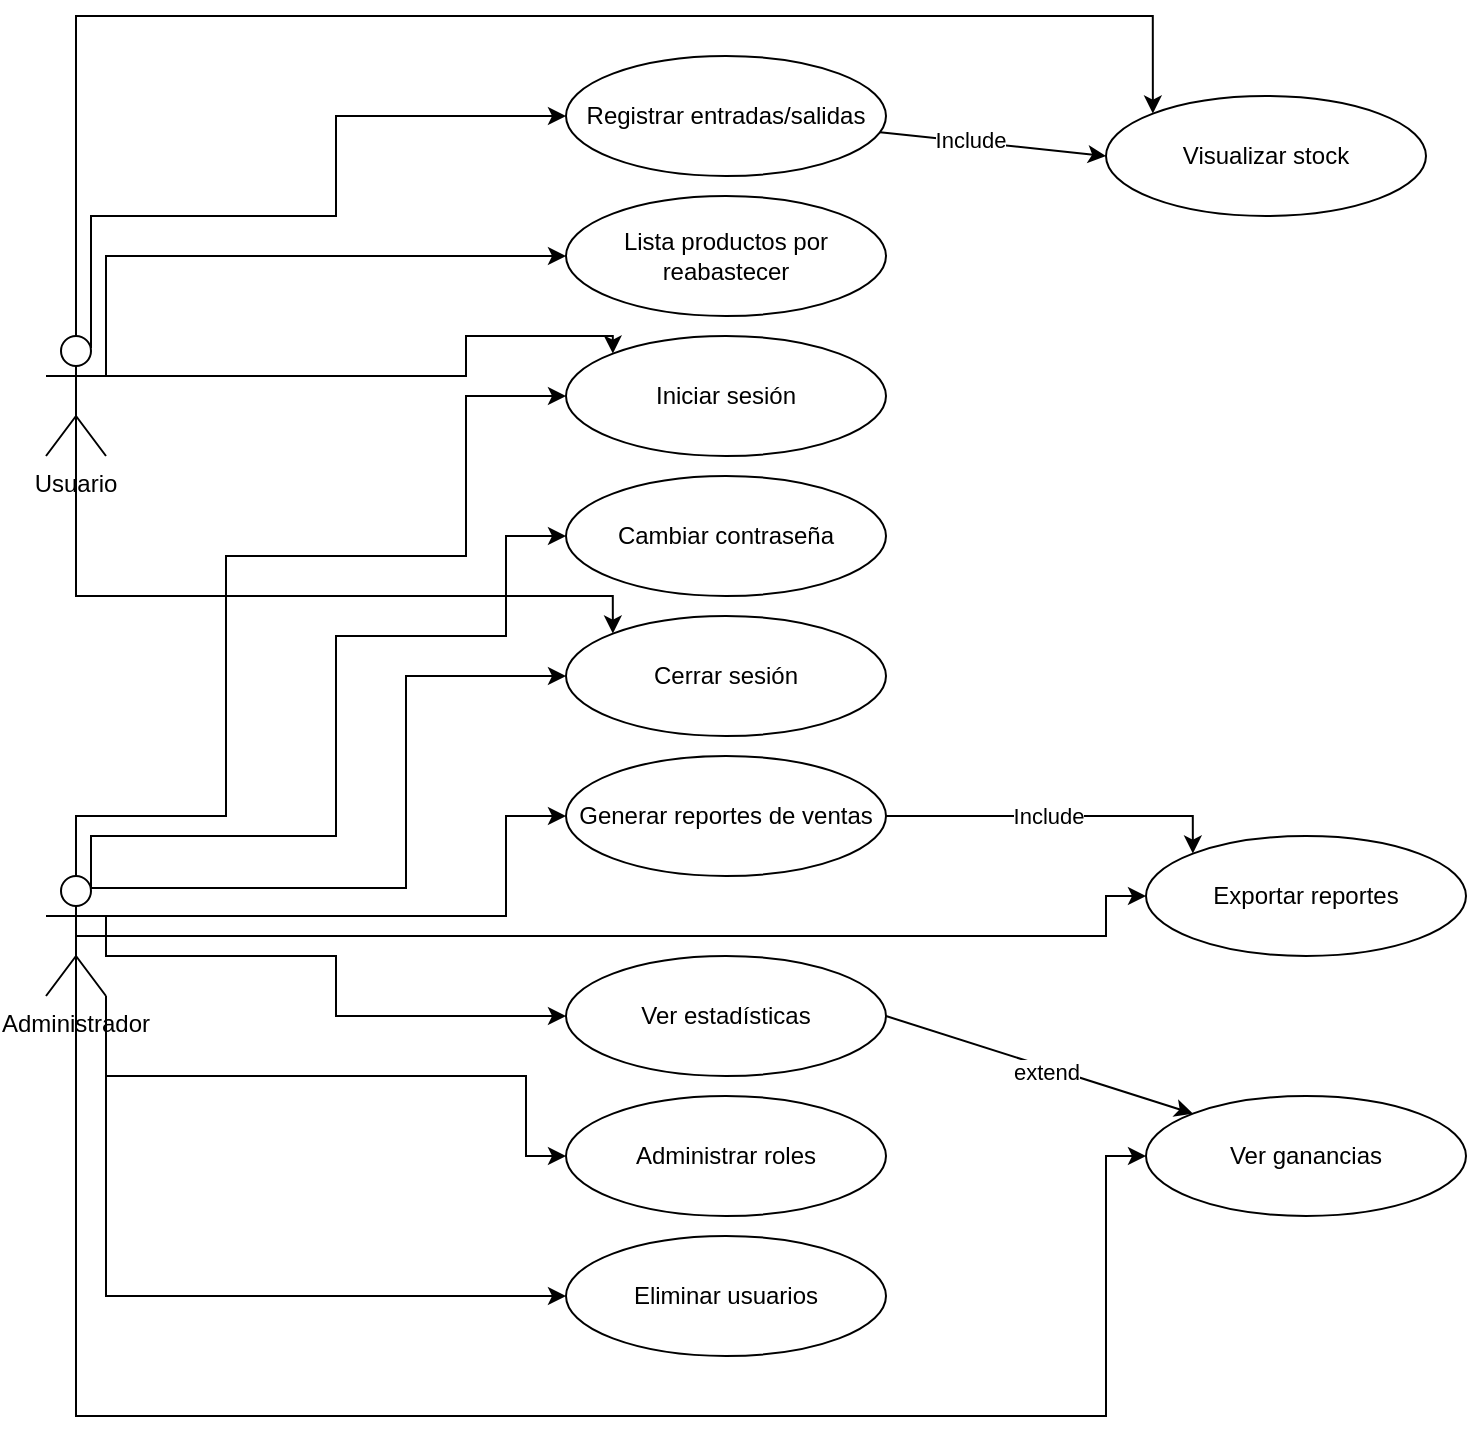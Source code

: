 <mxfile version="28.1.2">
  <diagram name="Casos de Uso Nuvéa" id="0">
    <mxGraphModel dx="2437" dy="756" grid="1" gridSize="10" guides="1" tooltips="1" connect="1" arrows="1" fold="1" page="1" pageScale="1" pageWidth="850" pageHeight="1100" math="0" shadow="0">
      <root>
        <mxCell id="0" />
        <mxCell id="1" parent="0" />
        <mxCell id="P3sr5VePLh7i6kyqri-I-53" style="edgeStyle=orthogonalEdgeStyle;rounded=0;orthogonalLoop=1;jettySize=auto;html=1;exitX=0.75;exitY=0.1;exitDx=0;exitDy=0;exitPerimeter=0;entryX=0;entryY=0.5;entryDx=0;entryDy=0;" parent="1" source="2" target="10" edge="1">
          <mxGeometry relative="1" as="geometry">
            <Array as="points">
              <mxPoint x="-457" y="220" />
              <mxPoint x="-335" y="220" />
              <mxPoint x="-335" y="170" />
            </Array>
          </mxGeometry>
        </mxCell>
        <mxCell id="P3sr5VePLh7i6kyqri-I-54" style="edgeStyle=orthogonalEdgeStyle;rounded=0;orthogonalLoop=1;jettySize=auto;html=1;exitX=0.5;exitY=0;exitDx=0;exitDy=0;exitPerimeter=0;entryX=0;entryY=0;entryDx=0;entryDy=0;" parent="1" source="2" target="14" edge="1">
          <mxGeometry relative="1" as="geometry">
            <mxPoint x="40" y="200.0" as="targetPoint" />
            <Array as="points">
              <mxPoint x="-465" y="120" />
              <mxPoint x="73" y="120" />
            </Array>
          </mxGeometry>
        </mxCell>
        <mxCell id="P3sr5VePLh7i6kyqri-I-55" style="edgeStyle=orthogonalEdgeStyle;rounded=0;orthogonalLoop=1;jettySize=auto;html=1;exitX=1;exitY=0.333;exitDx=0;exitDy=0;exitPerimeter=0;entryX=0;entryY=0.5;entryDx=0;entryDy=0;" parent="1" source="2" target="12" edge="1">
          <mxGeometry relative="1" as="geometry">
            <Array as="points">
              <mxPoint x="-450" y="240" />
            </Array>
          </mxGeometry>
        </mxCell>
        <mxCell id="P3sr5VePLh7i6kyqri-I-56" style="edgeStyle=orthogonalEdgeStyle;rounded=0;orthogonalLoop=1;jettySize=auto;html=1;exitX=1;exitY=0.333;exitDx=0;exitDy=0;exitPerimeter=0;entryX=0;entryY=0;entryDx=0;entryDy=0;" parent="1" source="2" target="16" edge="1">
          <mxGeometry relative="1" as="geometry">
            <Array as="points">
              <mxPoint x="-270" y="300" />
              <mxPoint x="-270" y="280" />
              <mxPoint x="-197" y="280" />
            </Array>
          </mxGeometry>
        </mxCell>
        <mxCell id="P3sr5VePLh7i6kyqri-I-57" style="edgeStyle=orthogonalEdgeStyle;rounded=0;orthogonalLoop=1;jettySize=auto;html=1;exitX=0.5;exitY=0.5;exitDx=0;exitDy=0;exitPerimeter=0;entryX=0;entryY=0;entryDx=0;entryDy=0;" parent="1" source="2" target="20" edge="1">
          <mxGeometry relative="1" as="geometry">
            <Array as="points">
              <mxPoint x="-465" y="410" />
              <mxPoint x="-197" y="410" />
            </Array>
          </mxGeometry>
        </mxCell>
        <mxCell id="2" value="Usuario" style="shape=umlActor;verticalLabelPosition=bottom;verticalAlign=top;" parent="1" vertex="1">
          <mxGeometry x="-480" y="280" width="30" height="60" as="geometry" />
        </mxCell>
        <mxCell id="P3sr5VePLh7i6kyqri-I-36" style="rounded=0;orthogonalLoop=1;jettySize=auto;html=1;exitX=0.5;exitY=0;exitDx=0;exitDy=0;exitPerimeter=0;entryX=0;entryY=0.5;entryDx=0;entryDy=0;edgeStyle=orthogonalEdgeStyle;" parent="1" source="3" target="16" edge="1">
          <mxGeometry relative="1" as="geometry">
            <Array as="points">
              <mxPoint x="-465" y="520" />
              <mxPoint x="-390" y="520" />
              <mxPoint x="-390" y="390" />
              <mxPoint x="-270" y="390" />
              <mxPoint x="-270" y="310" />
            </Array>
          </mxGeometry>
        </mxCell>
        <mxCell id="P3sr5VePLh7i6kyqri-I-37" style="edgeStyle=orthogonalEdgeStyle;rounded=0;orthogonalLoop=1;jettySize=auto;html=1;exitX=0.75;exitY=0.1;exitDx=0;exitDy=0;exitPerimeter=0;entryX=0;entryY=0.5;entryDx=0;entryDy=0;" parent="1" source="3" target="18" edge="1">
          <mxGeometry relative="1" as="geometry">
            <mxPoint x="-240" y="380" as="targetPoint" />
            <Array as="points">
              <mxPoint x="-457" y="530" />
              <mxPoint x="-335" y="530" />
              <mxPoint x="-335" y="430" />
              <mxPoint x="-250" y="430" />
              <mxPoint x="-250" y="380" />
            </Array>
          </mxGeometry>
        </mxCell>
        <mxCell id="P3sr5VePLh7i6kyqri-I-38" style="edgeStyle=orthogonalEdgeStyle;rounded=0;orthogonalLoop=1;jettySize=auto;html=1;exitX=0.75;exitY=0.1;exitDx=0;exitDy=0;exitPerimeter=0;entryX=0;entryY=0.5;entryDx=0;entryDy=0;" parent="1" source="3" target="20" edge="1">
          <mxGeometry relative="1" as="geometry">
            <Array as="points">
              <mxPoint x="-300" y="556" />
              <mxPoint x="-300" y="450" />
            </Array>
          </mxGeometry>
        </mxCell>
        <mxCell id="P3sr5VePLh7i6kyqri-I-39" style="edgeStyle=orthogonalEdgeStyle;rounded=0;orthogonalLoop=1;jettySize=auto;html=1;exitX=1;exitY=0.333;exitDx=0;exitDy=0;exitPerimeter=0;entryX=0;entryY=0.5;entryDx=0;entryDy=0;" parent="1" source="3" target="28" edge="1">
          <mxGeometry relative="1" as="geometry">
            <Array as="points">
              <mxPoint x="-250" y="570" />
              <mxPoint x="-250" y="520" />
            </Array>
          </mxGeometry>
        </mxCell>
        <mxCell id="P3sr5VePLh7i6kyqri-I-40" style="edgeStyle=orthogonalEdgeStyle;rounded=0;orthogonalLoop=1;jettySize=auto;html=1;exitX=1;exitY=0.333;exitDx=0;exitDy=0;exitPerimeter=0;entryX=0;entryY=0.5;entryDx=0;entryDy=0;" parent="1" source="3" target="32" edge="1">
          <mxGeometry relative="1" as="geometry">
            <Array as="points">
              <mxPoint x="-450" y="590" />
              <mxPoint x="-335" y="590" />
              <mxPoint x="-335" y="620" />
            </Array>
          </mxGeometry>
        </mxCell>
        <mxCell id="P3sr5VePLh7i6kyqri-I-41" style="edgeStyle=orthogonalEdgeStyle;rounded=0;orthogonalLoop=1;jettySize=auto;html=1;exitX=1;exitY=1;exitDx=0;exitDy=0;exitPerimeter=0;entryX=0;entryY=0.5;entryDx=0;entryDy=0;" parent="1" source="3" target="26" edge="1">
          <mxGeometry relative="1" as="geometry">
            <Array as="points">
              <mxPoint x="-450" y="650" />
              <mxPoint x="-240" y="650" />
              <mxPoint x="-240" y="690" />
            </Array>
          </mxGeometry>
        </mxCell>
        <mxCell id="P3sr5VePLh7i6kyqri-I-42" style="edgeStyle=orthogonalEdgeStyle;rounded=0;orthogonalLoop=1;jettySize=auto;html=1;exitX=1;exitY=1;exitDx=0;exitDy=0;exitPerimeter=0;entryX=0;entryY=0.5;entryDx=0;entryDy=0;" parent="1" source="3" target="24" edge="1">
          <mxGeometry relative="1" as="geometry" />
        </mxCell>
        <mxCell id="P3sr5VePLh7i6kyqri-I-43" style="edgeStyle=orthogonalEdgeStyle;rounded=0;orthogonalLoop=1;jettySize=auto;html=1;exitX=0.5;exitY=0.5;exitDx=0;exitDy=0;exitPerimeter=0;entryX=0;entryY=0.5;entryDx=0;entryDy=0;" parent="1" source="3" target="34" edge="1">
          <mxGeometry relative="1" as="geometry">
            <Array as="points">
              <mxPoint x="-465" y="820" />
              <mxPoint x="50" y="820" />
              <mxPoint x="50" y="690" />
            </Array>
          </mxGeometry>
        </mxCell>
        <mxCell id="P3sr5VePLh7i6kyqri-I-44" style="edgeStyle=orthogonalEdgeStyle;rounded=0;orthogonalLoop=1;jettySize=auto;html=1;exitX=0.5;exitY=0.5;exitDx=0;exitDy=0;exitPerimeter=0;entryX=0;entryY=0.5;entryDx=0;entryDy=0;" parent="1" source="3" target="30" edge="1">
          <mxGeometry relative="1" as="geometry">
            <Array as="points">
              <mxPoint x="50" y="580" />
              <mxPoint x="50" y="560" />
            </Array>
          </mxGeometry>
        </mxCell>
        <mxCell id="3" value="Administrador" style="shape=umlActor;verticalLabelPosition=bottom;verticalAlign=top;" parent="1" vertex="1">
          <mxGeometry x="-480" y="550" width="30" height="60" as="geometry" />
        </mxCell>
        <mxCell id="P3sr5VePLh7i6kyqri-I-51" value="" style="rounded=0;orthogonalLoop=1;jettySize=auto;html=1;entryX=0;entryY=0.5;entryDx=0;entryDy=0;" parent="1" source="10" target="14" edge="1">
          <mxGeometry relative="1" as="geometry" />
        </mxCell>
        <mxCell id="P3sr5VePLh7i6kyqri-I-52" value="Include" style="edgeLabel;html=1;align=center;verticalAlign=middle;resizable=0;points=[];" parent="P3sr5VePLh7i6kyqri-I-51" vertex="1" connectable="0">
          <mxGeometry x="-0.213" relative="1" as="geometry">
            <mxPoint y="-1" as="offset" />
          </mxGeometry>
        </mxCell>
        <mxCell id="10" value="Registrar entradas/salidas" style="ellipse;whiteSpace=wrap;html=1;" parent="1" vertex="1">
          <mxGeometry x="-220" y="140" width="160" height="60" as="geometry" />
        </mxCell>
        <mxCell id="12" value="Lista productos por reabastecer" style="ellipse;whiteSpace=wrap;html=1;" parent="1" vertex="1">
          <mxGeometry x="-220" y="210" width="160" height="60" as="geometry" />
        </mxCell>
        <mxCell id="14" value="Visualizar stock" style="ellipse;whiteSpace=wrap;html=1;" parent="1" vertex="1">
          <mxGeometry x="50" y="160" width="160" height="60" as="geometry" />
        </mxCell>
        <mxCell id="16" value="Iniciar sesión" style="ellipse;whiteSpace=wrap;html=1;" parent="1" vertex="1">
          <mxGeometry x="-220" y="280" width="160" height="60" as="geometry" />
        </mxCell>
        <mxCell id="18" value="Cambiar contraseña" style="ellipse;whiteSpace=wrap;html=1;" parent="1" vertex="1">
          <mxGeometry x="-220" y="350" width="160" height="60" as="geometry" />
        </mxCell>
        <mxCell id="20" value="Cerrar sesión" style="ellipse;whiteSpace=wrap;html=1;" parent="1" vertex="1">
          <mxGeometry x="-220" y="420" width="160" height="60" as="geometry" />
        </mxCell>
        <mxCell id="24" value="Eliminar usuarios" style="ellipse;whiteSpace=wrap;html=1;" parent="1" vertex="1">
          <mxGeometry x="-220" y="730" width="160" height="60" as="geometry" />
        </mxCell>
        <mxCell id="26" value="Administrar roles" style="ellipse;whiteSpace=wrap;html=1;" parent="1" vertex="1">
          <mxGeometry x="-220" y="660" width="160" height="60" as="geometry" />
        </mxCell>
        <mxCell id="P3sr5VePLh7i6kyqri-I-49" style="edgeStyle=orthogonalEdgeStyle;rounded=0;orthogonalLoop=1;jettySize=auto;html=1;exitX=1;exitY=0.5;exitDx=0;exitDy=0;entryX=0;entryY=0;entryDx=0;entryDy=0;" parent="1" source="28" target="30" edge="1">
          <mxGeometry relative="1" as="geometry">
            <Array as="points">
              <mxPoint x="93" y="520" />
            </Array>
          </mxGeometry>
        </mxCell>
        <mxCell id="P3sr5VePLh7i6kyqri-I-50" value="Include" style="edgeLabel;html=1;align=center;verticalAlign=middle;resizable=0;points=[];" parent="P3sr5VePLh7i6kyqri-I-49" vertex="1" connectable="0">
          <mxGeometry x="-0.062" relative="1" as="geometry">
            <mxPoint as="offset" />
          </mxGeometry>
        </mxCell>
        <mxCell id="28" value="Generar reportes de ventas" style="ellipse;whiteSpace=wrap;html=1;" parent="1" vertex="1">
          <mxGeometry x="-220" y="490" width="160" height="60" as="geometry" />
        </mxCell>
        <mxCell id="30" value="Exportar reportes" style="ellipse;whiteSpace=wrap;html=1;" parent="1" vertex="1">
          <mxGeometry x="70" y="530" width="160" height="60" as="geometry" />
        </mxCell>
        <mxCell id="P3sr5VePLh7i6kyqri-I-45" style="rounded=0;orthogonalLoop=1;jettySize=auto;html=1;exitX=1;exitY=0.5;exitDx=0;exitDy=0;entryX=0;entryY=0;entryDx=0;entryDy=0;" parent="1" source="32" target="34" edge="1">
          <mxGeometry relative="1" as="geometry" />
        </mxCell>
        <mxCell id="P3sr5VePLh7i6kyqri-I-46" value="extend" style="edgeLabel;html=1;align=center;verticalAlign=middle;resizable=0;points=[];" parent="P3sr5VePLh7i6kyqri-I-45" vertex="1" connectable="0">
          <mxGeometry x="0.05" y="-2" relative="1" as="geometry">
            <mxPoint as="offset" />
          </mxGeometry>
        </mxCell>
        <mxCell id="32" value="Ver estadísticas" style="ellipse;whiteSpace=wrap;html=1;" parent="1" vertex="1">
          <mxGeometry x="-220" y="590" width="160" height="60" as="geometry" />
        </mxCell>
        <mxCell id="34" value="Ver ganancias" style="ellipse;whiteSpace=wrap;html=1;" parent="1" vertex="1">
          <mxGeometry x="70" y="660" width="160" height="60" as="geometry" />
        </mxCell>
      </root>
    </mxGraphModel>
  </diagram>
</mxfile>
